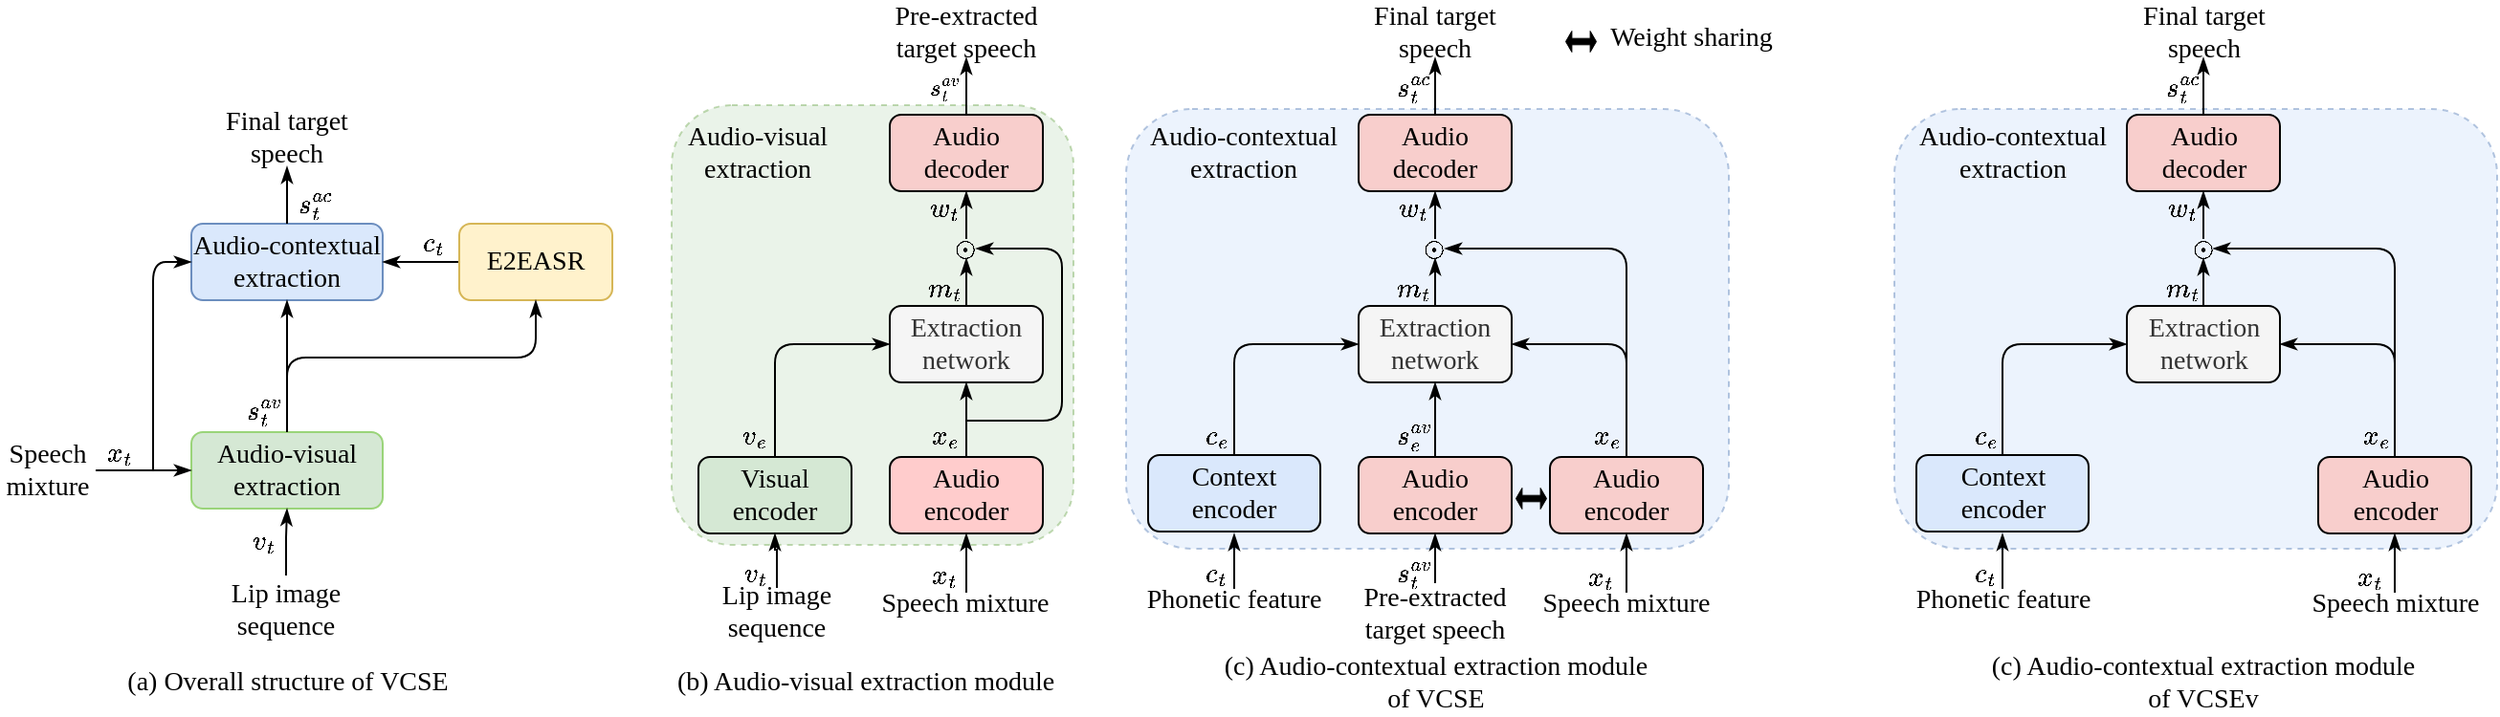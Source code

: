 <mxfile version="20.6.2" type="github">
  <diagram id="y_EGhvHL0gBH4iH_qR2R" name="Page-1">
    <mxGraphModel dx="3123" dy="1282" grid="1" gridSize="10" guides="1" tooltips="1" connect="1" arrows="1" fold="1" page="1" pageScale="1" pageWidth="827" pageHeight="1169" math="1" shadow="0">
      <root>
        <mxCell id="0" />
        <mxCell id="1" parent="0" />
        <mxCell id="1M1DjJJRNKHooQjCBBIf-2" value="" style="rounded=1;whiteSpace=wrap;html=1;fillColor=#dae8fc;strokeColor=#6c8ebf;dashed=1;opacity=50;" parent="1" vertex="1">
          <mxGeometry x="568.5" y="150" width="315" height="230" as="geometry" />
        </mxCell>
        <mxCell id="1M1DjJJRNKHooQjCBBIf-1" value="" style="rounded=1;whiteSpace=wrap;html=1;fillColor=#d5e8d4;strokeColor=#82b366;dashed=1;opacity=50;" parent="1" vertex="1">
          <mxGeometry x="331" y="148" width="210" height="230" as="geometry" />
        </mxCell>
        <mxCell id="VpKqUX4VM9mPJ3Cbt_9l-1" value="&lt;font face=&quot;Times New Roman&quot; style=&quot;font-size: 14px&quot;&gt;Audio-visual extraction&lt;/font&gt;" style="rounded=1;whiteSpace=wrap;html=1;fillColor=#d5e8d4;strokeColor=#9AD479;shadow=0;strokeWidth=1;" parent="1" vertex="1">
          <mxGeometry x="80" y="319" width="100" height="40" as="geometry" />
        </mxCell>
        <mxCell id="VpKqUX4VM9mPJ3Cbt_9l-2" value="&lt;font face=&quot;Times New Roman&quot; style=&quot;font-size: 14px&quot;&gt;Audio-contextual extraction&lt;/font&gt;" style="rounded=1;whiteSpace=wrap;html=1;fillColor=#dae8fc;strokeColor=#6c8ebf;strokeWidth=1;" parent="1" vertex="1">
          <mxGeometry x="80" y="210" width="100" height="40" as="geometry" />
        </mxCell>
        <mxCell id="VpKqUX4VM9mPJ3Cbt_9l-5" value="" style="edgeStyle=orthogonalEdgeStyle;rounded=0;orthogonalLoop=1;jettySize=auto;html=1;endArrow=classicThin;endFill=1;" parent="1" source="VpKqUX4VM9mPJ3Cbt_9l-4" target="VpKqUX4VM9mPJ3Cbt_9l-2" edge="1">
          <mxGeometry relative="1" as="geometry" />
        </mxCell>
        <mxCell id="VpKqUX4VM9mPJ3Cbt_9l-4" value="&lt;font face=&quot;Times New Roman&quot; style=&quot;font-size: 14px&quot;&gt;E2EASR&lt;/font&gt;" style="rounded=1;whiteSpace=wrap;html=1;fillColor=#fff2cc;strokeColor=#d6b656;strokeWidth=1;" parent="1" vertex="1">
          <mxGeometry x="220" y="210" width="80" height="40" as="geometry" />
        </mxCell>
        <mxCell id="VpKqUX4VM9mPJ3Cbt_9l-7" value="" style="edgeStyle=orthogonalEdgeStyle;rounded=0;orthogonalLoop=1;jettySize=auto;html=1;endArrow=classicThin;endFill=1;" parent="1" source="VpKqUX4VM9mPJ3Cbt_9l-6" target="VpKqUX4VM9mPJ3Cbt_9l-1" edge="1">
          <mxGeometry relative="1" as="geometry" />
        </mxCell>
        <mxCell id="VpKqUX4VM9mPJ3Cbt_9l-6" value="&lt;font style=&quot;font-size: 14px&quot; face=&quot;Times New Roman&quot;&gt;Lip image sequence&lt;/font&gt;" style="text;html=1;strokeColor=none;fillColor=none;align=center;verticalAlign=middle;whiteSpace=wrap;rounded=0;shadow=0;" parent="1" vertex="1">
          <mxGeometry x="77" y="394" width="105" height="36.5" as="geometry" />
        </mxCell>
        <mxCell id="VpKqUX4VM9mPJ3Cbt_9l-9" value="" style="edgeStyle=orthogonalEdgeStyle;rounded=0;orthogonalLoop=1;jettySize=auto;html=1;endArrow=classicThin;endFill=1;exitX=1;exitY=0.5;exitDx=0;exitDy=0;" parent="1" source="VpKqUX4VM9mPJ3Cbt_9l-8" target="VpKqUX4VM9mPJ3Cbt_9l-1" edge="1">
          <mxGeometry relative="1" as="geometry" />
        </mxCell>
        <mxCell id="VpKqUX4VM9mPJ3Cbt_9l-8" value="&lt;font face=&quot;Times New Roman&quot; style=&quot;font-size: 14px&quot;&gt;Speech mixture&lt;/font&gt;" style="text;html=1;strokeColor=none;fillColor=none;align=center;verticalAlign=middle;whiteSpace=wrap;rounded=0;shadow=0;" parent="1" vertex="1">
          <mxGeometry x="-20" y="324" width="50" height="30" as="geometry" />
        </mxCell>
        <mxCell id="VpKqUX4VM9mPJ3Cbt_9l-10" value="" style="edgeStyle=elbowEdgeStyle;elbow=vertical;endArrow=classicThin;html=1;endFill=1;entryX=0;entryY=0.5;entryDx=0;entryDy=0;" parent="1" target="VpKqUX4VM9mPJ3Cbt_9l-2" edge="1">
          <mxGeometry width="50" height="50" relative="1" as="geometry">
            <mxPoint x="60" y="339" as="sourcePoint" />
            <mxPoint x="80" y="249" as="targetPoint" />
            <Array as="points">
              <mxPoint x="60" y="230" />
              <mxPoint x="80" y="249" />
              <mxPoint x="90" y="299" />
              <mxPoint x="178" y="379" />
            </Array>
          </mxGeometry>
        </mxCell>
        <mxCell id="VpKqUX4VM9mPJ3Cbt_9l-15" value="" style="endArrow=classicThin;html=1;endFill=1;entryX=0.5;entryY=1;entryDx=0;entryDy=0;" parent="1" source="VpKqUX4VM9mPJ3Cbt_9l-2" target="VpKqUX4VM9mPJ3Cbt_9l-16" edge="1">
          <mxGeometry width="50" height="50" relative="1" as="geometry">
            <mxPoint x="450" y="360" as="sourcePoint" />
            <mxPoint x="420" y="360" as="targetPoint" />
          </mxGeometry>
        </mxCell>
        <mxCell id="VpKqUX4VM9mPJ3Cbt_9l-16" value="&lt;font face=&quot;Times New Roman&quot; style=&quot;font-size: 14px&quot;&gt;Final target speech&lt;/font&gt;" style="text;html=1;strokeColor=none;fillColor=none;align=center;verticalAlign=middle;whiteSpace=wrap;rounded=0;shadow=0;" parent="1" vertex="1">
          <mxGeometry x="95" y="150" width="70" height="30" as="geometry" />
        </mxCell>
        <mxCell id="VpKqUX4VM9mPJ3Cbt_9l-18" value="" style="edgeStyle=elbowEdgeStyle;elbow=vertical;endArrow=classicThin;html=1;entryX=0.5;entryY=1;entryDx=0;entryDy=0;endFill=1;" parent="1" source="VpKqUX4VM9mPJ3Cbt_9l-1" target="VpKqUX4VM9mPJ3Cbt_9l-4" edge="1">
          <mxGeometry width="50" height="50" relative="1" as="geometry">
            <mxPoint x="210" y="315" as="sourcePoint" />
            <mxPoint x="260" y="265" as="targetPoint" />
            <Array as="points">
              <mxPoint x="200" y="280" />
              <mxPoint x="200" y="290" />
            </Array>
          </mxGeometry>
        </mxCell>
        <mxCell id="VpKqUX4VM9mPJ3Cbt_9l-25" value="&lt;font face=&quot;Times New Roman&quot; style=&quot;font-size: 14px&quot;&gt;$$v_t$$&lt;/font&gt;" style="text;html=1;strokeColor=none;fillColor=none;align=center;verticalAlign=middle;whiteSpace=wrap;rounded=0;shadow=0;" parent="1" vertex="1">
          <mxGeometry x="108" y="370" width="20" height="11" as="geometry" />
        </mxCell>
        <mxCell id="VpKqUX4VM9mPJ3Cbt_9l-26" value="&lt;font face=&quot;Times New Roman&quot; style=&quot;font-size: 14px&quot;&gt;$$x_t$$&lt;/font&gt;" style="text;html=1;strokeColor=none;fillColor=none;align=center;verticalAlign=middle;whiteSpace=wrap;rounded=0;shadow=0;" parent="1" vertex="1">
          <mxGeometry x="33" y="324" width="20" height="11" as="geometry" />
        </mxCell>
        <mxCell id="VpKqUX4VM9mPJ3Cbt_9l-30" value="&lt;font face=&quot;Times New Roman&quot; style=&quot;font-size: 14px&quot;&gt;$$s_t^{av}$$&lt;/font&gt;" style="text;html=1;strokeColor=none;fillColor=none;align=center;verticalAlign=middle;whiteSpace=wrap;rounded=0;shadow=0;" parent="1" vertex="1">
          <mxGeometry x="108" y="302.5" width="20" height="11" as="geometry" />
        </mxCell>
        <mxCell id="VpKqUX4VM9mPJ3Cbt_9l-31" value="&lt;font face=&quot;Times New Roman&quot; style=&quot;font-size: 14px&quot;&gt;$$s_t^{ac}$$&lt;/font&gt;" style="text;html=1;strokeColor=none;fillColor=none;align=center;verticalAlign=middle;whiteSpace=wrap;rounded=0;shadow=0;" parent="1" vertex="1">
          <mxGeometry x="135" y="194" width="20" height="11" as="geometry" />
        </mxCell>
        <mxCell id="VpKqUX4VM9mPJ3Cbt_9l-32" value="&lt;font face=&quot;Times New Roman&quot; style=&quot;font-size: 14px&quot;&gt;$$c_t$$&lt;/font&gt;" style="text;html=1;strokeColor=none;fillColor=none;align=center;verticalAlign=middle;whiteSpace=wrap;rounded=0;shadow=0;" parent="1" vertex="1">
          <mxGeometry x="197" y="214" width="20" height="11" as="geometry" />
        </mxCell>
        <mxCell id="VpKqUX4VM9mPJ3Cbt_9l-33" value="" style="endArrow=classicThin;html=1;entryX=0.5;entryY=1;entryDx=0;entryDy=0;exitX=0.5;exitY=0;exitDx=0;exitDy=0;endFill=1;strokeWidth=1;strokeColor=#000000;fillColor=#f8cecc;" parent="1" source="VpKqUX4VM9mPJ3Cbt_9l-1" target="VpKqUX4VM9mPJ3Cbt_9l-2" edge="1">
          <mxGeometry width="50" height="50" relative="1" as="geometry">
            <mxPoint x="250" y="370" as="sourcePoint" />
            <mxPoint x="300" y="320" as="targetPoint" />
          </mxGeometry>
        </mxCell>
        <mxCell id="VpKqUX4VM9mPJ3Cbt_9l-35" value="&lt;font face=&quot;Times New Roman&quot; style=&quot;font-size: 14px&quot;&gt;Visual encoder&lt;/font&gt;" style="rounded=1;whiteSpace=wrap;html=1;shadow=0;strokeColor=#000000;strokeWidth=1;fillColor=#d5e8d4;" parent="1" vertex="1">
          <mxGeometry x="345" y="332" width="80" height="40" as="geometry" />
        </mxCell>
        <mxCell id="VpKqUX4VM9mPJ3Cbt_9l-40" value="" style="edgeStyle=orthogonalEdgeStyle;rounded=0;orthogonalLoop=1;jettySize=auto;html=1;endArrow=classicThin;endFill=1;strokeColor=#000000;strokeWidth=1;" parent="1" source="VpKqUX4VM9mPJ3Cbt_9l-36" target="VpKqUX4VM9mPJ3Cbt_9l-37" edge="1">
          <mxGeometry relative="1" as="geometry" />
        </mxCell>
        <mxCell id="VpKqUX4VM9mPJ3Cbt_9l-36" value="&lt;font face=&quot;Times New Roman&quot; style=&quot;font-size: 14px&quot;&gt;Audio encoder&lt;/font&gt;" style="rounded=1;whiteSpace=wrap;html=1;shadow=0;strokeColor=#000000;strokeWidth=1;fillColor=#ffcccc;" parent="1" vertex="1">
          <mxGeometry x="445" y="332" width="80" height="40" as="geometry" />
        </mxCell>
        <mxCell id="VpKqUX4VM9mPJ3Cbt_9l-41" value="" style="edgeStyle=orthogonalEdgeStyle;rounded=0;orthogonalLoop=1;jettySize=auto;html=1;endArrow=classicThin;endFill=1;strokeColor=#000000;strokeWidth=1;entryX=0.5;entryY=1;entryDx=0;entryDy=0;" parent="1" source="VpKqUX4VM9mPJ3Cbt_9l-37" target="VpKqUX4VM9mPJ3Cbt_9l-42" edge="1">
          <mxGeometry relative="1" as="geometry">
            <mxPoint x="485" y="233" as="targetPoint" />
          </mxGeometry>
        </mxCell>
        <mxCell id="VpKqUX4VM9mPJ3Cbt_9l-37" value="&lt;font face=&quot;Times New Roman&quot; style=&quot;font-size: 14px&quot;&gt;Extraction network&lt;/font&gt;" style="rounded=1;whiteSpace=wrap;html=1;shadow=0;strokeColor=#000000;strokeWidth=1;fillColor=#f5f5f5;fontColor=#333333;" parent="1" vertex="1">
          <mxGeometry x="445" y="253" width="80" height="40" as="geometry" />
        </mxCell>
        <mxCell id="VpKqUX4VM9mPJ3Cbt_9l-38" value="" style="edgeStyle=segmentEdgeStyle;endArrow=classicThin;html=1;strokeColor=#000000;strokeWidth=1;exitX=0.5;exitY=0;exitDx=0;exitDy=0;endFill=1;" parent="1" source="VpKqUX4VM9mPJ3Cbt_9l-35" target="VpKqUX4VM9mPJ3Cbt_9l-37" edge="1">
          <mxGeometry width="50" height="50" relative="1" as="geometry">
            <mxPoint x="265" y="373" as="sourcePoint" />
            <mxPoint x="315" y="323" as="targetPoint" />
            <Array as="points">
              <mxPoint x="385" y="273" />
            </Array>
          </mxGeometry>
        </mxCell>
        <mxCell id="VpKqUX4VM9mPJ3Cbt_9l-39" value="&lt;font face=&quot;Times New Roman&quot; style=&quot;font-size: 14px&quot;&gt;Audio decoder&lt;/font&gt;" style="rounded=1;whiteSpace=wrap;html=1;shadow=0;strokeColor=#000000;strokeWidth=1;fillColor=#f8cecc;" parent="1" vertex="1">
          <mxGeometry x="445" y="153" width="80" height="40" as="geometry" />
        </mxCell>
        <mxCell id="VpKqUX4VM9mPJ3Cbt_9l-45" value="" style="edgeStyle=orthogonalEdgeStyle;rounded=0;orthogonalLoop=1;jettySize=auto;html=1;endArrow=classicThin;endFill=1;strokeColor=#000000;strokeWidth=1;" parent="1" source="VpKqUX4VM9mPJ3Cbt_9l-42" target="VpKqUX4VM9mPJ3Cbt_9l-39" edge="1">
          <mxGeometry relative="1" as="geometry">
            <Array as="points">
              <mxPoint x="485" y="207" />
              <mxPoint x="485" y="207" />
            </Array>
          </mxGeometry>
        </mxCell>
        <mxCell id="VpKqUX4VM9mPJ3Cbt_9l-42" value="$$\odot$$" style="text;html=1;strokeColor=none;fillColor=none;align=center;verticalAlign=middle;whiteSpace=wrap;rounded=0;shadow=0;" parent="1" vertex="1">
          <mxGeometry x="480" y="218" width="10" height="10" as="geometry" />
        </mxCell>
        <mxCell id="VpKqUX4VM9mPJ3Cbt_9l-50" value="" style="edgeStyle=elbowEdgeStyle;elbow=horizontal;endArrow=classicThin;html=1;strokeColor=#000000;strokeWidth=1;entryX=1;entryY=0.5;entryDx=0;entryDy=0;endFill=1;" parent="1" target="VpKqUX4VM9mPJ3Cbt_9l-42" edge="1">
          <mxGeometry width="50" height="50" relative="1" as="geometry">
            <mxPoint x="485" y="313" as="sourcePoint" />
            <mxPoint x="575" y="227" as="targetPoint" />
            <Array as="points">
              <mxPoint x="535" y="303" />
              <mxPoint x="565" y="253" />
            </Array>
          </mxGeometry>
        </mxCell>
        <mxCell id="VpKqUX4VM9mPJ3Cbt_9l-53" value="" style="edgeStyle=orthogonalEdgeStyle;rounded=0;orthogonalLoop=1;jettySize=auto;html=1;endArrow=classicThin;endFill=1;strokeColor=#000000;strokeWidth=1;" parent="1" source="VpKqUX4VM9mPJ3Cbt_9l-51" target="VpKqUX4VM9mPJ3Cbt_9l-35" edge="1">
          <mxGeometry relative="1" as="geometry" />
        </mxCell>
        <mxCell id="VpKqUX4VM9mPJ3Cbt_9l-51" value="&lt;span style=&quot;font-family: &amp;#34;times new roman&amp;#34; ; font-size: 14px&quot;&gt;Lip image sequence&lt;/span&gt;" style="text;html=1;strokeColor=none;fillColor=none;align=center;verticalAlign=middle;whiteSpace=wrap;rounded=0;shadow=0;" parent="1" vertex="1">
          <mxGeometry x="331" y="400.5" width="110" height="25" as="geometry" />
        </mxCell>
        <mxCell id="VpKqUX4VM9mPJ3Cbt_9l-52" value="&lt;font face=&quot;Times New Roman&quot; style=&quot;font-size: 14px&quot;&gt;Speech mixture&lt;/font&gt;" style="text;html=1;strokeColor=none;fillColor=none;align=center;verticalAlign=middle;whiteSpace=wrap;rounded=0;shadow=0;" parent="1" vertex="1">
          <mxGeometry x="437" y="403" width="95" height="11" as="geometry" />
        </mxCell>
        <mxCell id="VpKqUX4VM9mPJ3Cbt_9l-56" value="" style="endArrow=classicThin;html=1;strokeColor=#000000;strokeWidth=1;endFill=1;" parent="1" target="VpKqUX4VM9mPJ3Cbt_9l-36" edge="1">
          <mxGeometry width="50" height="50" relative="1" as="geometry">
            <mxPoint x="485" y="403" as="sourcePoint" />
            <mxPoint x="455" y="433" as="targetPoint" />
          </mxGeometry>
        </mxCell>
        <mxCell id="VpKqUX4VM9mPJ3Cbt_9l-58" value="&lt;font face=&quot;Times New Roman&quot; style=&quot;font-size: 14px&quot;&gt;$$v_t$$&lt;/font&gt;" style="text;html=1;strokeColor=none;fillColor=none;align=center;verticalAlign=middle;whiteSpace=wrap;rounded=0;shadow=0;" parent="1" vertex="1">
          <mxGeometry x="365" y="387" width="20" height="11" as="geometry" />
        </mxCell>
        <mxCell id="VpKqUX4VM9mPJ3Cbt_9l-59" value="&lt;font face=&quot;Times New Roman&quot; style=&quot;font-size: 14px&quot;&gt;$$x_t$$&lt;/font&gt;" style="text;html=1;strokeColor=none;fillColor=none;align=center;verticalAlign=middle;whiteSpace=wrap;rounded=0;shadow=0;" parent="1" vertex="1">
          <mxGeometry x="464" y="388" width="20" height="11" as="geometry" />
        </mxCell>
        <mxCell id="VpKqUX4VM9mPJ3Cbt_9l-60" value="&lt;font face=&quot;Times New Roman&quot; style=&quot;font-size: 14px&quot;&gt;$$v_e$$&lt;/font&gt;" style="text;html=1;strokeColor=none;fillColor=none;align=center;verticalAlign=middle;whiteSpace=wrap;rounded=0;shadow=0;" parent="1" vertex="1">
          <mxGeometry x="365" y="315.5" width="20" height="11" as="geometry" />
        </mxCell>
        <mxCell id="VpKqUX4VM9mPJ3Cbt_9l-61" value="&lt;font face=&quot;Times New Roman&quot; style=&quot;font-size: 14px&quot;&gt;$$x_e$$&lt;/font&gt;" style="text;html=1;strokeColor=none;fillColor=none;align=center;verticalAlign=middle;whiteSpace=wrap;rounded=0;shadow=0;" parent="1" vertex="1">
          <mxGeometry x="464" y="315.5" width="20" height="11" as="geometry" />
        </mxCell>
        <mxCell id="VpKqUX4VM9mPJ3Cbt_9l-62" value="&lt;font face=&quot;Times New Roman&quot; style=&quot;font-size: 14px&quot;&gt;$$m_t$$&lt;/font&gt;" style="text;html=1;strokeColor=none;fillColor=none;align=center;verticalAlign=middle;whiteSpace=wrap;rounded=0;shadow=0;" parent="1" vertex="1">
          <mxGeometry x="464" y="238" width="20" height="11" as="geometry" />
        </mxCell>
        <mxCell id="VpKqUX4VM9mPJ3Cbt_9l-63" value="&lt;font face=&quot;Times New Roman&quot; style=&quot;font-size: 14px&quot;&gt;$$w_t$$&lt;/font&gt;" style="text;html=1;strokeColor=none;fillColor=none;align=center;verticalAlign=middle;whiteSpace=wrap;rounded=0;shadow=0;" parent="1" vertex="1">
          <mxGeometry x="464" y="196" width="20" height="11" as="geometry" />
        </mxCell>
        <mxCell id="VpKqUX4VM9mPJ3Cbt_9l-64" value="" style="endArrow=classicThin;html=1;endFill=1;" parent="1" source="VpKqUX4VM9mPJ3Cbt_9l-39" edge="1">
          <mxGeometry width="50" height="50" relative="1" as="geometry">
            <mxPoint x="45" y="233" as="sourcePoint" />
            <mxPoint x="485" y="123" as="targetPoint" />
          </mxGeometry>
        </mxCell>
        <mxCell id="VpKqUX4VM9mPJ3Cbt_9l-65" value="&lt;font face=&quot;Times New Roman&quot; style=&quot;font-size: 14px&quot;&gt;Pre-extracted target speech&lt;/font&gt;" style="text;html=1;strokeColor=none;fillColor=none;align=center;verticalAlign=middle;whiteSpace=wrap;rounded=0;shadow=0;" parent="1" vertex="1">
          <mxGeometry x="440" y="100" width="90" height="20" as="geometry" />
        </mxCell>
        <mxCell id="VpKqUX4VM9mPJ3Cbt_9l-66" value="&lt;font face=&quot;Times New Roman&quot;&gt;$$s_t^{av}$$&lt;/font&gt;" style="text;html=1;strokeColor=none;fillColor=none;align=center;verticalAlign=middle;whiteSpace=wrap;rounded=0;shadow=0;" parent="1" vertex="1">
          <mxGeometry x="464" y="133" width="20" height="11" as="geometry" />
        </mxCell>
        <mxCell id="VpKqUX4VM9mPJ3Cbt_9l-68" value="&lt;font face=&quot;Times New Roman&quot; style=&quot;font-size: 14px&quot;&gt;(b) Audio-visual extraction module&lt;/font&gt;" style="text;html=1;strokeColor=none;fillColor=none;align=center;verticalAlign=middle;whiteSpace=wrap;rounded=0;shadow=0;" parent="1" vertex="1">
          <mxGeometry x="322" y="440" width="221" height="20" as="geometry" />
        </mxCell>
        <mxCell id="VpKqUX4VM9mPJ3Cbt_9l-70" value="&lt;font face=&quot;Times New Roman&quot; style=&quot;font-size: 14px&quot;&gt;Audio encoder&lt;/font&gt;" style="rounded=1;whiteSpace=wrap;html=1;shadow=0;strokeColor=#000000;strokeWidth=1;fillColor=#f8cecc;" parent="1" vertex="1">
          <mxGeometry x="790" y="332" width="80" height="40" as="geometry" />
        </mxCell>
        <mxCell id="VpKqUX4VM9mPJ3Cbt_9l-71" value="" style="edgeStyle=orthogonalEdgeStyle;rounded=0;orthogonalLoop=1;jettySize=auto;html=1;endArrow=classicThin;endFill=1;strokeColor=#000000;strokeWidth=1;entryX=0.5;entryY=1;entryDx=0;entryDy=0;" parent="1" source="VpKqUX4VM9mPJ3Cbt_9l-72" target="VpKqUX4VM9mPJ3Cbt_9l-76" edge="1">
          <mxGeometry relative="1" as="geometry">
            <mxPoint x="730" y="233" as="targetPoint" />
          </mxGeometry>
        </mxCell>
        <mxCell id="VpKqUX4VM9mPJ3Cbt_9l-72" value="&lt;font face=&quot;Times New Roman&quot; style=&quot;font-size: 14px&quot;&gt;Extraction network&lt;/font&gt;" style="rounded=1;whiteSpace=wrap;html=1;shadow=0;strokeColor=#000000;strokeWidth=1;fillColor=#f5f5f5;fontColor=#333333;" parent="1" vertex="1">
          <mxGeometry x="690" y="253" width="80" height="40" as="geometry" />
        </mxCell>
        <mxCell id="VpKqUX4VM9mPJ3Cbt_9l-74" value="&lt;font face=&quot;Times New Roman&quot; style=&quot;font-size: 14px&quot;&gt;Audio decoder&lt;/font&gt;" style="rounded=1;whiteSpace=wrap;html=1;shadow=0;strokeColor=#000000;strokeWidth=1;fillColor=#f8cecc;" parent="1" vertex="1">
          <mxGeometry x="690" y="153" width="80" height="40" as="geometry" />
        </mxCell>
        <mxCell id="VpKqUX4VM9mPJ3Cbt_9l-75" value="" style="edgeStyle=orthogonalEdgeStyle;rounded=0;orthogonalLoop=1;jettySize=auto;html=1;endArrow=classicThin;endFill=1;strokeColor=#000000;strokeWidth=1;" parent="1" source="VpKqUX4VM9mPJ3Cbt_9l-76" target="VpKqUX4VM9mPJ3Cbt_9l-74" edge="1">
          <mxGeometry relative="1" as="geometry">
            <Array as="points">
              <mxPoint x="730" y="207" />
              <mxPoint x="730" y="207" />
            </Array>
          </mxGeometry>
        </mxCell>
        <mxCell id="VpKqUX4VM9mPJ3Cbt_9l-76" value="$$\odot$$" style="text;html=1;strokeColor=none;fillColor=none;align=center;verticalAlign=middle;whiteSpace=wrap;rounded=0;shadow=0;" parent="1" vertex="1">
          <mxGeometry x="725" y="218" width="10" height="10" as="geometry" />
        </mxCell>
        <mxCell id="VpKqUX4VM9mPJ3Cbt_9l-78" value="" style="edgeStyle=orthogonalEdgeStyle;rounded=0;orthogonalLoop=1;jettySize=auto;html=1;endArrow=classicThin;endFill=1;strokeColor=#000000;strokeWidth=1;exitX=0.5;exitY=0;exitDx=0;exitDy=0;" parent="1" source="VpKqUX4VM9mPJ3Cbt_9l-93" edge="1">
          <mxGeometry relative="1" as="geometry">
            <mxPoint x="635" y="403" as="sourcePoint" />
            <mxPoint x="625" y="372" as="targetPoint" />
          </mxGeometry>
        </mxCell>
        <mxCell id="VpKqUX4VM9mPJ3Cbt_9l-79" value="&lt;font face=&quot;Times New Roman&quot; style=&quot;font-size: 14px&quot;&gt;Speech mixture&lt;/font&gt;" style="text;html=1;strokeColor=none;fillColor=none;align=center;verticalAlign=middle;whiteSpace=wrap;rounded=0;shadow=0;" parent="1" vertex="1">
          <mxGeometry x="785" y="403" width="90" height="11" as="geometry" />
        </mxCell>
        <mxCell id="VpKqUX4VM9mPJ3Cbt_9l-80" value="" style="endArrow=classicThin;html=1;strokeColor=#000000;strokeWidth=1;endFill=1;exitX=0.5;exitY=0;exitDx=0;exitDy=0;" parent="1" source="VpKqUX4VM9mPJ3Cbt_9l-79" target="VpKqUX4VM9mPJ3Cbt_9l-70" edge="1">
          <mxGeometry width="50" height="50" relative="1" as="geometry">
            <mxPoint x="730" y="403" as="sourcePoint" />
            <mxPoint x="700" y="433" as="targetPoint" />
          </mxGeometry>
        </mxCell>
        <mxCell id="VpKqUX4VM9mPJ3Cbt_9l-81" value="&lt;font face=&quot;Times New Roman&quot; style=&quot;font-size: 14px&quot;&gt;$$c_t$$&lt;/font&gt;" style="text;html=1;strokeColor=none;fillColor=none;align=center;verticalAlign=middle;whiteSpace=wrap;rounded=0;shadow=0;" parent="1" vertex="1">
          <mxGeometry x="606" y="387.5" width="20" height="11" as="geometry" />
        </mxCell>
        <mxCell id="VpKqUX4VM9mPJ3Cbt_9l-82" value="&lt;font face=&quot;Times New Roman&quot; style=&quot;font-size: 14px&quot;&gt;$$x_t$$&lt;/font&gt;" style="text;html=1;strokeColor=none;fillColor=none;align=center;verticalAlign=middle;whiteSpace=wrap;rounded=0;shadow=0;" parent="1" vertex="1">
          <mxGeometry x="807" y="389.5" width="20" height="11" as="geometry" />
        </mxCell>
        <mxCell id="VpKqUX4VM9mPJ3Cbt_9l-84" value="&lt;font face=&quot;Times New Roman&quot; style=&quot;font-size: 14px&quot;&gt;$$x_e$$&lt;/font&gt;" style="text;html=1;strokeColor=none;fillColor=none;align=center;verticalAlign=middle;whiteSpace=wrap;rounded=0;shadow=0;" parent="1" vertex="1">
          <mxGeometry x="810" y="315.5" width="20" height="11" as="geometry" />
        </mxCell>
        <mxCell id="VpKqUX4VM9mPJ3Cbt_9l-85" value="&lt;font face=&quot;Times New Roman&quot; style=&quot;font-size: 14px&quot;&gt;$$m_t$$&lt;/font&gt;" style="text;html=1;strokeColor=none;fillColor=none;align=center;verticalAlign=middle;whiteSpace=wrap;rounded=0;shadow=0;" parent="1" vertex="1">
          <mxGeometry x="709" y="238" width="20" height="11" as="geometry" />
        </mxCell>
        <mxCell id="VpKqUX4VM9mPJ3Cbt_9l-86" value="&lt;font face=&quot;Times New Roman&quot; style=&quot;font-size: 14px&quot;&gt;$$w_t$$&lt;/font&gt;" style="text;html=1;strokeColor=none;fillColor=none;align=center;verticalAlign=middle;whiteSpace=wrap;rounded=0;shadow=0;" parent="1" vertex="1">
          <mxGeometry x="709" y="196" width="20" height="11" as="geometry" />
        </mxCell>
        <mxCell id="VpKqUX4VM9mPJ3Cbt_9l-87" value="" style="endArrow=classicThin;html=1;endFill=1;" parent="1" source="VpKqUX4VM9mPJ3Cbt_9l-74" edge="1">
          <mxGeometry width="50" height="50" relative="1" as="geometry">
            <mxPoint x="290" y="233" as="sourcePoint" />
            <mxPoint x="730" y="123" as="targetPoint" />
          </mxGeometry>
        </mxCell>
        <mxCell id="VpKqUX4VM9mPJ3Cbt_9l-88" value="&lt;font face=&quot;Times New Roman&quot; style=&quot;font-size: 14px&quot;&gt;Final target speech&lt;/font&gt;" style="text;html=1;strokeColor=none;fillColor=none;align=center;verticalAlign=middle;whiteSpace=wrap;rounded=0;shadow=0;" parent="1" vertex="1">
          <mxGeometry x="685" y="100" width="90" height="20" as="geometry" />
        </mxCell>
        <mxCell id="VpKqUX4VM9mPJ3Cbt_9l-89" value="&lt;font face=&quot;Times New Roman&quot; style=&quot;font-size: 14px&quot;&gt;$$s_t^{ac}$$&lt;/font&gt;" style="text;html=1;strokeColor=none;fillColor=none;align=center;verticalAlign=middle;whiteSpace=wrap;rounded=0;shadow=0;" parent="1" vertex="1">
          <mxGeometry x="709" y="133" width="20" height="11" as="geometry" />
        </mxCell>
        <mxCell id="VpKqUX4VM9mPJ3Cbt_9l-90" value="&lt;font face=&quot;Times New Roman&quot; style=&quot;font-size: 14px&quot;&gt;(c) Audio-contextual extraction module of VCSE&lt;/font&gt;" style="text;html=1;strokeColor=none;fillColor=none;align=center;verticalAlign=middle;whiteSpace=wrap;rounded=0;shadow=0;" parent="1" vertex="1">
          <mxGeometry x="612.5" y="440" width="235" height="20" as="geometry" />
        </mxCell>
        <mxCell id="VpKqUX4VM9mPJ3Cbt_9l-91" value="&lt;font face=&quot;Times New Roman&quot; style=&quot;font-size: 14px&quot;&gt;Context encoder&lt;/font&gt;" style="rounded=1;whiteSpace=wrap;html=1;shadow=0;strokeColor=#000000;strokeWidth=1;fillColor=#dae8fc;" parent="1" vertex="1">
          <mxGeometry x="580" y="331" width="90" height="40" as="geometry" />
        </mxCell>
        <mxCell id="VpKqUX4VM9mPJ3Cbt_9l-93" value="&lt;font face=&quot;Times New Roman&quot; style=&quot;font-size: 14px&quot;&gt;Phonetic&amp;nbsp;feature&lt;/font&gt;" style="text;html=1;strokeColor=none;fillColor=none;align=center;verticalAlign=middle;whiteSpace=wrap;rounded=0;shadow=0;" parent="1" vertex="1">
          <mxGeometry x="580" y="401" width="90" height="11" as="geometry" />
        </mxCell>
        <mxCell id="VpKqUX4VM9mPJ3Cbt_9l-95" value="" style="edgeStyle=segmentEdgeStyle;endArrow=classicThin;html=1;strokeColor=#000000;strokeWidth=1;exitX=0.5;exitY=0;exitDx=0;exitDy=0;endFill=1;entryX=0;entryY=0.5;entryDx=0;entryDy=0;" parent="1" target="VpKqUX4VM9mPJ3Cbt_9l-72" edge="1">
          <mxGeometry width="50" height="50" relative="1" as="geometry">
            <mxPoint x="625" y="331" as="sourcePoint" />
            <mxPoint x="685" y="272" as="targetPoint" />
            <Array as="points">
              <mxPoint x="625" y="273" />
            </Array>
          </mxGeometry>
        </mxCell>
        <mxCell id="jQqSKPtN9QmAcMSNDdtG-2" value="&lt;font face=&quot;Times New Roman&quot; style=&quot;font-size: 14px&quot;&gt;(a) Overall structure of VCSE&lt;/font&gt;" style="text;html=1;align=center;verticalAlign=middle;resizable=0;points=[];autosize=1;strokeColor=none;fillColor=none;" parent="1" vertex="1">
          <mxGeometry x="40" y="440" width="180" height="20" as="geometry" />
        </mxCell>
        <mxCell id="jQqSKPtN9QmAcMSNDdtG-4" value="&lt;font face=&quot;Times New Roman&quot; style=&quot;font-size: 14px&quot;&gt;Audio encoder&lt;/font&gt;" style="rounded=1;whiteSpace=wrap;html=1;shadow=0;strokeColor=#000000;strokeWidth=1;fillColor=#f8cecc;" parent="1" vertex="1">
          <mxGeometry x="690" y="332" width="80" height="40" as="geometry" />
        </mxCell>
        <mxCell id="jQqSKPtN9QmAcMSNDdtG-9" value="" style="endArrow=classicThin;html=1;exitX=0.5;exitY=0;exitDx=0;exitDy=0;entryX=1;entryY=0.5;entryDx=0;entryDy=0;edgeStyle=orthogonalEdgeStyle;endFill=1;" parent="1" source="VpKqUX4VM9mPJ3Cbt_9l-70" target="VpKqUX4VM9mPJ3Cbt_9l-72" edge="1">
          <mxGeometry width="50" height="50" relative="1" as="geometry">
            <mxPoint x="940" y="298" as="sourcePoint" />
            <mxPoint x="990" y="248" as="targetPoint" />
          </mxGeometry>
        </mxCell>
        <mxCell id="jQqSKPtN9QmAcMSNDdtG-10" value="" style="endArrow=classicThin;html=1;exitX=0.5;exitY=0;exitDx=0;exitDy=0;edgeStyle=orthogonalEdgeStyle;endFill=1;entryX=1;entryY=0.5;entryDx=0;entryDy=0;endSize=6;" parent="1" source="VpKqUX4VM9mPJ3Cbt_9l-70" target="VpKqUX4VM9mPJ3Cbt_9l-76" edge="1">
          <mxGeometry width="50" height="50" relative="1" as="geometry">
            <mxPoint x="907" y="205" as="sourcePoint" />
            <mxPoint x="730" y="220" as="targetPoint" />
            <Array as="points">
              <mxPoint x="830" y="223" />
            </Array>
          </mxGeometry>
        </mxCell>
        <mxCell id="jQqSKPtN9QmAcMSNDdtG-13" value="" style="endArrow=classicThin;html=1;endSize=6;entryX=0.5;entryY=1;entryDx=0;entryDy=0;fillColor=#f8cecc;strokeColor=#000000;endFill=1;" parent="1" source="jQqSKPtN9QmAcMSNDdtG-4" target="VpKqUX4VM9mPJ3Cbt_9l-72" edge="1">
          <mxGeometry width="50" height="50" relative="1" as="geometry">
            <mxPoint x="580" y="360" as="sourcePoint" />
            <mxPoint x="730" y="300" as="targetPoint" />
          </mxGeometry>
        </mxCell>
        <mxCell id="jQqSKPtN9QmAcMSNDdtG-16" value="" style="edgeStyle=orthogonalEdgeStyle;rounded=0;orthogonalLoop=1;jettySize=auto;html=1;endArrow=classicThin;endFill=1;endSize=6;fillColor=#f8cecc;strokeColor=#000000;" parent="1" source="jQqSKPtN9QmAcMSNDdtG-14" target="jQqSKPtN9QmAcMSNDdtG-4" edge="1">
          <mxGeometry relative="1" as="geometry" />
        </mxCell>
        <mxCell id="jQqSKPtN9QmAcMSNDdtG-14" value="&lt;font face=&quot;Times New Roman&quot; style=&quot;font-size: 14px&quot;&gt;Pre-extracted target speech&lt;/font&gt;" style="text;html=1;strokeColor=none;fillColor=none;align=center;verticalAlign=middle;whiteSpace=wrap;rounded=0;shadow=0;" parent="1" vertex="1">
          <mxGeometry x="690" y="398" width="80" height="32" as="geometry" />
        </mxCell>
        <mxCell id="jQqSKPtN9QmAcMSNDdtG-17" value="&lt;font face=&quot;Times New Roman&quot; style=&quot;font-size: 14px&quot;&gt;$$c_e$$&lt;/font&gt;" style="text;html=1;strokeColor=none;fillColor=none;align=center;verticalAlign=middle;whiteSpace=wrap;rounded=0;shadow=0;" parent="1" vertex="1">
          <mxGeometry x="606" y="315.5" width="20" height="11" as="geometry" />
        </mxCell>
        <mxCell id="jQqSKPtN9QmAcMSNDdtG-20" value="&lt;font face=&quot;Times New Roman&quot; style=&quot;font-size: 14px&quot;&gt;$$s_t^{av}$$&lt;/font&gt;" style="text;html=1;strokeColor=none;fillColor=none;align=center;verticalAlign=middle;whiteSpace=wrap;rounded=0;shadow=0;" parent="1" vertex="1">
          <mxGeometry x="709" y="387.5" width="20" height="11" as="geometry" />
        </mxCell>
        <mxCell id="jQqSKPtN9QmAcMSNDdtG-25" value="" style="shape=doubleArrow;whiteSpace=wrap;html=1;strokeWidth=0.5;fillColor=#000000;strokeColor=#000000;fontSize=10;" parent="1" vertex="1">
          <mxGeometry x="772" y="348" width="16" height="11" as="geometry" />
        </mxCell>
        <mxCell id="jQqSKPtN9QmAcMSNDdtG-29" value="" style="shape=doubleArrow;whiteSpace=wrap;html=1;strokeWidth=0.5;fillColor=#000000;strokeColor=#000000;fontSize=10;" parent="1" vertex="1">
          <mxGeometry x="798" y="109" width="16" height="11" as="geometry" />
        </mxCell>
        <mxCell id="jQqSKPtN9QmAcMSNDdtG-30" value="&lt;font face=&quot;Times New Roman&quot; style=&quot;font-size: 14px&quot;&gt;Weight sharing&lt;/font&gt;" style="text;html=1;strokeColor=none;fillColor=none;align=center;verticalAlign=middle;whiteSpace=wrap;rounded=0;fontSize=5;" parent="1" vertex="1">
          <mxGeometry x="818" y="106" width="92" height="14.5" as="geometry" />
        </mxCell>
        <mxCell id="1M1DjJJRNKHooQjCBBIf-3" value="&lt;font face=&quot;Times New Roman&quot; style=&quot;font-size: 14px&quot;&gt;Audio-visual extraction&lt;/font&gt;" style="text;html=1;strokeColor=none;fillColor=none;align=center;verticalAlign=middle;whiteSpace=wrap;rounded=0;dashed=1;opacity=90;" parent="1" vertex="1">
          <mxGeometry x="338" y="158" width="76" height="30" as="geometry" />
        </mxCell>
        <mxCell id="1M1DjJJRNKHooQjCBBIf-4" value="&lt;font face=&quot;Times New Roman&quot; style=&quot;font-size: 14px&quot;&gt;Audio-contextual extraction&lt;/font&gt;" style="text;html=1;strokeColor=none;fillColor=none;align=center;verticalAlign=middle;whiteSpace=wrap;rounded=0;dashed=1;opacity=90;" parent="1" vertex="1">
          <mxGeometry x="570" y="158" width="120" height="30" as="geometry" />
        </mxCell>
        <mxCell id="tKqjD_8-ma2AVvH912aS-1" value="&lt;font face=&quot;Times New Roman&quot; style=&quot;font-size: 14px&quot;&gt;$$s_e^{av}$$&lt;/font&gt;" style="text;html=1;strokeColor=none;fillColor=none;align=center;verticalAlign=middle;whiteSpace=wrap;rounded=0;shadow=0;" parent="1" vertex="1">
          <mxGeometry x="709" y="315.5" width="20" height="11" as="geometry" />
        </mxCell>
        <mxCell id="YwQe1ZqcKPGDyZra1Uu9-1" value="" style="rounded=1;whiteSpace=wrap;html=1;fillColor=#dae8fc;strokeColor=#6c8ebf;dashed=1;opacity=50;" parent="1" vertex="1">
          <mxGeometry x="970" y="150" width="315" height="230" as="geometry" />
        </mxCell>
        <mxCell id="YwQe1ZqcKPGDyZra1Uu9-2" value="&lt;font face=&quot;Times New Roman&quot; style=&quot;font-size: 14px&quot;&gt;Audio encoder&lt;/font&gt;" style="rounded=1;whiteSpace=wrap;html=1;shadow=0;strokeColor=#000000;strokeWidth=1;fillColor=#f8cecc;" parent="1" vertex="1">
          <mxGeometry x="1191.5" y="332" width="80" height="40" as="geometry" />
        </mxCell>
        <mxCell id="YwQe1ZqcKPGDyZra1Uu9-3" value="" style="edgeStyle=orthogonalEdgeStyle;rounded=0;orthogonalLoop=1;jettySize=auto;html=1;endArrow=classicThin;endFill=1;strokeColor=#000000;strokeWidth=1;entryX=0.5;entryY=1;entryDx=0;entryDy=0;" parent="1" source="YwQe1ZqcKPGDyZra1Uu9-4" target="YwQe1ZqcKPGDyZra1Uu9-7" edge="1">
          <mxGeometry relative="1" as="geometry">
            <mxPoint x="1131.5" y="233" as="targetPoint" />
          </mxGeometry>
        </mxCell>
        <mxCell id="YwQe1ZqcKPGDyZra1Uu9-4" value="&lt;font face=&quot;Times New Roman&quot; style=&quot;font-size: 14px&quot;&gt;Extraction network&lt;/font&gt;" style="rounded=1;whiteSpace=wrap;html=1;shadow=0;strokeColor=#000000;strokeWidth=1;fillColor=#f5f5f5;fontColor=#333333;" parent="1" vertex="1">
          <mxGeometry x="1091.5" y="253" width="80" height="40" as="geometry" />
        </mxCell>
        <mxCell id="YwQe1ZqcKPGDyZra1Uu9-5" value="&lt;font face=&quot;Times New Roman&quot; style=&quot;font-size: 14px&quot;&gt;Audio decoder&lt;/font&gt;" style="rounded=1;whiteSpace=wrap;html=1;shadow=0;strokeColor=#000000;strokeWidth=1;fillColor=#f8cecc;" parent="1" vertex="1">
          <mxGeometry x="1091.5" y="153" width="80" height="40" as="geometry" />
        </mxCell>
        <mxCell id="YwQe1ZqcKPGDyZra1Uu9-6" value="" style="edgeStyle=orthogonalEdgeStyle;rounded=0;orthogonalLoop=1;jettySize=auto;html=1;endArrow=classicThin;endFill=1;strokeColor=#000000;strokeWidth=1;" parent="1" source="YwQe1ZqcKPGDyZra1Uu9-7" target="YwQe1ZqcKPGDyZra1Uu9-5" edge="1">
          <mxGeometry relative="1" as="geometry">
            <Array as="points">
              <mxPoint x="1131.5" y="207" />
              <mxPoint x="1131.5" y="207" />
            </Array>
          </mxGeometry>
        </mxCell>
        <mxCell id="YwQe1ZqcKPGDyZra1Uu9-7" value="$$\odot$$" style="text;html=1;strokeColor=none;fillColor=none;align=center;verticalAlign=middle;whiteSpace=wrap;rounded=0;shadow=0;" parent="1" vertex="1">
          <mxGeometry x="1126.5" y="218" width="10" height="10" as="geometry" />
        </mxCell>
        <mxCell id="YwQe1ZqcKPGDyZra1Uu9-8" value="" style="edgeStyle=orthogonalEdgeStyle;rounded=0;orthogonalLoop=1;jettySize=auto;html=1;endArrow=classicThin;endFill=1;strokeColor=#000000;strokeWidth=1;exitX=0.5;exitY=0;exitDx=0;exitDy=0;" parent="1" source="YwQe1ZqcKPGDyZra1Uu9-21" edge="1">
          <mxGeometry relative="1" as="geometry">
            <mxPoint x="1036.5" y="403" as="sourcePoint" />
            <mxPoint x="1026.5" y="372" as="targetPoint" />
          </mxGeometry>
        </mxCell>
        <mxCell id="YwQe1ZqcKPGDyZra1Uu9-9" value="&lt;font face=&quot;Times New Roman&quot; style=&quot;font-size: 14px&quot;&gt;Speech mixture&lt;/font&gt;" style="text;html=1;strokeColor=none;fillColor=none;align=center;verticalAlign=middle;whiteSpace=wrap;rounded=0;shadow=0;" parent="1" vertex="1">
          <mxGeometry x="1186.5" y="403" width="90" height="11" as="geometry" />
        </mxCell>
        <mxCell id="YwQe1ZqcKPGDyZra1Uu9-10" value="" style="endArrow=classicThin;html=1;strokeColor=#000000;strokeWidth=1;endFill=1;exitX=0.5;exitY=0;exitDx=0;exitDy=0;" parent="1" source="YwQe1ZqcKPGDyZra1Uu9-9" target="YwQe1ZqcKPGDyZra1Uu9-2" edge="1">
          <mxGeometry width="50" height="50" relative="1" as="geometry">
            <mxPoint x="1131.5" y="403" as="sourcePoint" />
            <mxPoint x="1101.5" y="433" as="targetPoint" />
          </mxGeometry>
        </mxCell>
        <mxCell id="YwQe1ZqcKPGDyZra1Uu9-11" value="&lt;font face=&quot;Times New Roman&quot; style=&quot;font-size: 14px&quot;&gt;$$c_t$$&lt;/font&gt;" style="text;html=1;strokeColor=none;fillColor=none;align=center;verticalAlign=middle;whiteSpace=wrap;rounded=0;shadow=0;" parent="1" vertex="1">
          <mxGeometry x="1007.5" y="387.5" width="20" height="11" as="geometry" />
        </mxCell>
        <mxCell id="YwQe1ZqcKPGDyZra1Uu9-12" value="&lt;font face=&quot;Times New Roman&quot; style=&quot;font-size: 14px&quot;&gt;$$x_t$$&lt;/font&gt;" style="text;html=1;strokeColor=none;fillColor=none;align=center;verticalAlign=middle;whiteSpace=wrap;rounded=0;shadow=0;" parent="1" vertex="1">
          <mxGeometry x="1208.5" y="389.5" width="20" height="11" as="geometry" />
        </mxCell>
        <mxCell id="YwQe1ZqcKPGDyZra1Uu9-13" value="&lt;font face=&quot;Times New Roman&quot; style=&quot;font-size: 14px&quot;&gt;$$x_e$$&lt;/font&gt;" style="text;html=1;strokeColor=none;fillColor=none;align=center;verticalAlign=middle;whiteSpace=wrap;rounded=0;shadow=0;" parent="1" vertex="1">
          <mxGeometry x="1211.5" y="315.5" width="20" height="11" as="geometry" />
        </mxCell>
        <mxCell id="YwQe1ZqcKPGDyZra1Uu9-14" value="&lt;font face=&quot;Times New Roman&quot; style=&quot;font-size: 14px&quot;&gt;$$m_t$$&lt;/font&gt;" style="text;html=1;strokeColor=none;fillColor=none;align=center;verticalAlign=middle;whiteSpace=wrap;rounded=0;shadow=0;" parent="1" vertex="1">
          <mxGeometry x="1110.5" y="238" width="20" height="11" as="geometry" />
        </mxCell>
        <mxCell id="YwQe1ZqcKPGDyZra1Uu9-15" value="&lt;font face=&quot;Times New Roman&quot; style=&quot;font-size: 14px&quot;&gt;$$w_t$$&lt;/font&gt;" style="text;html=1;strokeColor=none;fillColor=none;align=center;verticalAlign=middle;whiteSpace=wrap;rounded=0;shadow=0;" parent="1" vertex="1">
          <mxGeometry x="1110.5" y="196" width="20" height="11" as="geometry" />
        </mxCell>
        <mxCell id="YwQe1ZqcKPGDyZra1Uu9-16" value="" style="endArrow=classicThin;html=1;endFill=1;" parent="1" source="YwQe1ZqcKPGDyZra1Uu9-5" edge="1">
          <mxGeometry width="50" height="50" relative="1" as="geometry">
            <mxPoint x="691.5" y="233" as="sourcePoint" />
            <mxPoint x="1131.5" y="123" as="targetPoint" />
          </mxGeometry>
        </mxCell>
        <mxCell id="YwQe1ZqcKPGDyZra1Uu9-17" value="&lt;font face=&quot;Times New Roman&quot; style=&quot;font-size: 14px&quot;&gt;Final target speech&lt;/font&gt;" style="text;html=1;strokeColor=none;fillColor=none;align=center;verticalAlign=middle;whiteSpace=wrap;rounded=0;shadow=0;" parent="1" vertex="1">
          <mxGeometry x="1086.5" y="100" width="90" height="20" as="geometry" />
        </mxCell>
        <mxCell id="YwQe1ZqcKPGDyZra1Uu9-18" value="&lt;font face=&quot;Times New Roman&quot; style=&quot;font-size: 14px&quot;&gt;$$s_t^{ac}$$&lt;/font&gt;" style="text;html=1;strokeColor=none;fillColor=none;align=center;verticalAlign=middle;whiteSpace=wrap;rounded=0;shadow=0;" parent="1" vertex="1">
          <mxGeometry x="1110.5" y="133" width="20" height="11" as="geometry" />
        </mxCell>
        <mxCell id="YwQe1ZqcKPGDyZra1Uu9-19" value="&lt;font face=&quot;Times New Roman&quot; style=&quot;font-size: 14px&quot;&gt;(c) Audio-contextual extraction module of VCSEv&lt;/font&gt;" style="text;html=1;strokeColor=none;fillColor=none;align=center;verticalAlign=middle;whiteSpace=wrap;rounded=0;shadow=0;" parent="1" vertex="1">
          <mxGeometry x="1014" y="440" width="235" height="20" as="geometry" />
        </mxCell>
        <mxCell id="YwQe1ZqcKPGDyZra1Uu9-20" value="&lt;font face=&quot;Times New Roman&quot; style=&quot;font-size: 14px&quot;&gt;Context encoder&lt;/font&gt;" style="rounded=1;whiteSpace=wrap;html=1;shadow=0;strokeColor=#000000;strokeWidth=1;fillColor=#dae8fc;" parent="1" vertex="1">
          <mxGeometry x="981.5" y="331" width="90" height="40" as="geometry" />
        </mxCell>
        <mxCell id="YwQe1ZqcKPGDyZra1Uu9-21" value="&lt;font face=&quot;Times New Roman&quot; style=&quot;font-size: 14px&quot;&gt;Phonetic&amp;nbsp;feature&lt;/font&gt;" style="text;html=1;strokeColor=none;fillColor=none;align=center;verticalAlign=middle;whiteSpace=wrap;rounded=0;shadow=0;" parent="1" vertex="1">
          <mxGeometry x="981.5" y="401" width="90" height="11" as="geometry" />
        </mxCell>
        <mxCell id="YwQe1ZqcKPGDyZra1Uu9-22" value="" style="edgeStyle=segmentEdgeStyle;endArrow=classicThin;html=1;strokeColor=#000000;strokeWidth=1;exitX=0.5;exitY=0;exitDx=0;exitDy=0;endFill=1;entryX=0;entryY=0.5;entryDx=0;entryDy=0;" parent="1" target="YwQe1ZqcKPGDyZra1Uu9-4" edge="1">
          <mxGeometry width="50" height="50" relative="1" as="geometry">
            <mxPoint x="1026.5" y="331" as="sourcePoint" />
            <mxPoint x="1086.5" y="272" as="targetPoint" />
            <Array as="points">
              <mxPoint x="1026.5" y="273" />
            </Array>
          </mxGeometry>
        </mxCell>
        <mxCell id="YwQe1ZqcKPGDyZra1Uu9-24" value="" style="endArrow=classicThin;html=1;exitX=0.5;exitY=0;exitDx=0;exitDy=0;entryX=1;entryY=0.5;entryDx=0;entryDy=0;edgeStyle=orthogonalEdgeStyle;endFill=1;" parent="1" source="YwQe1ZqcKPGDyZra1Uu9-2" target="YwQe1ZqcKPGDyZra1Uu9-4" edge="1">
          <mxGeometry width="50" height="50" relative="1" as="geometry">
            <mxPoint x="1341.5" y="298" as="sourcePoint" />
            <mxPoint x="1391.5" y="248" as="targetPoint" />
          </mxGeometry>
        </mxCell>
        <mxCell id="YwQe1ZqcKPGDyZra1Uu9-25" value="" style="endArrow=classicThin;html=1;exitX=0.5;exitY=0;exitDx=0;exitDy=0;edgeStyle=orthogonalEdgeStyle;endFill=1;entryX=1;entryY=0.5;entryDx=0;entryDy=0;endSize=6;" parent="1" source="YwQe1ZqcKPGDyZra1Uu9-2" target="YwQe1ZqcKPGDyZra1Uu9-7" edge="1">
          <mxGeometry width="50" height="50" relative="1" as="geometry">
            <mxPoint x="1308.5" y="205" as="sourcePoint" />
            <mxPoint x="1131.5" y="220" as="targetPoint" />
            <Array as="points">
              <mxPoint x="1231.5" y="223" />
            </Array>
          </mxGeometry>
        </mxCell>
        <mxCell id="YwQe1ZqcKPGDyZra1Uu9-29" value="&lt;font face=&quot;Times New Roman&quot; style=&quot;font-size: 14px&quot;&gt;$$c_e$$&lt;/font&gt;" style="text;html=1;strokeColor=none;fillColor=none;align=center;verticalAlign=middle;whiteSpace=wrap;rounded=0;shadow=0;" parent="1" vertex="1">
          <mxGeometry x="1007.5" y="315.5" width="20" height="11" as="geometry" />
        </mxCell>
        <mxCell id="YwQe1ZqcKPGDyZra1Uu9-34" value="&lt;font face=&quot;Times New Roman&quot; style=&quot;font-size: 14px&quot;&gt;Audio-contextual extraction&lt;/font&gt;" style="text;html=1;strokeColor=none;fillColor=none;align=center;verticalAlign=middle;whiteSpace=wrap;rounded=0;dashed=1;opacity=90;" parent="1" vertex="1">
          <mxGeometry x="971.5" y="158" width="120" height="30" as="geometry" />
        </mxCell>
      </root>
    </mxGraphModel>
  </diagram>
</mxfile>

